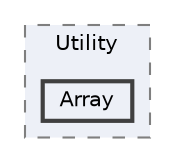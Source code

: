 digraph "src/Utility/Array"
{
 // LATEX_PDF_SIZE
  bgcolor="transparent";
  edge [fontname=Helvetica,fontsize=10,labelfontname=Helvetica,labelfontsize=10];
  node [fontname=Helvetica,fontsize=10,shape=box,height=0.2,width=0.4];
  compound=true
  subgraph clusterdir_9761b53e3d9349800c0cb59b71c8cd3d {
    graph [ bgcolor="#edf0f7", pencolor="grey50", label="Utility", fontname=Helvetica,fontsize=10 style="filled,dashed", URL="dir_9761b53e3d9349800c0cb59b71c8cd3d.html",tooltip=""]
  dir_615be8853e8c96245745e9eaf70ac14c [label="Array", fillcolor="#edf0f7", color="grey25", style="filled,bold", URL="dir_615be8853e8c96245745e9eaf70ac14c.html",tooltip=""];
  }
}
